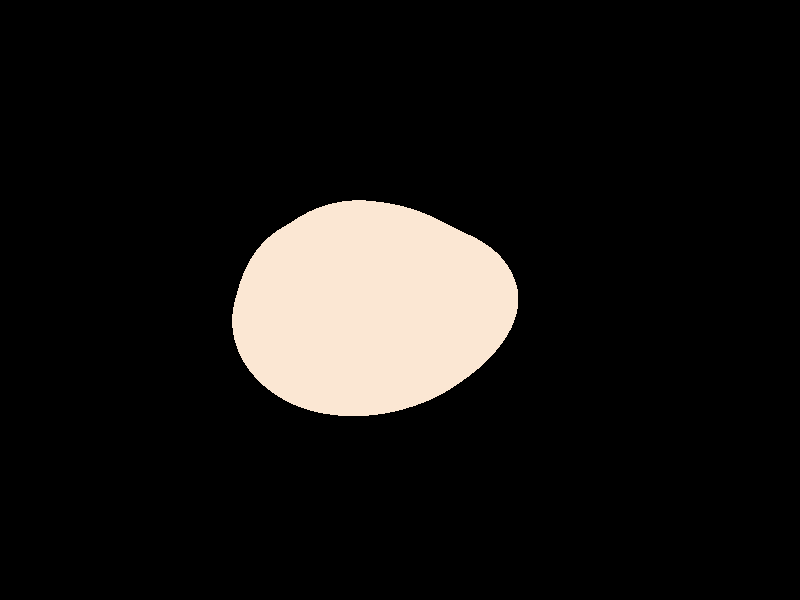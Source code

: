 // pass in a random seed (integer) to this file with +K

#include "colors.inc"

#declare RS = seed(clock);

#macro rnd() (rand(RS)) #end

#declare rsize = 1 + rnd();

camera
{
	up <0, 1, 0>
	right <1, 0, 0>
	location <0, 0, -4 / rsize>
	angle 30
	look_at <0, 0, 0>

	angle 55
//	aperture .12
//	blur_samples 10000
//	focal_point <.6387,.7,-.3193>
//	confidence .99
}

// same light sorce as ship.pov
light_source { <-500, 500, -700> White }


blob{
	sphere { <0.5 - rnd(), 0.5 - rnd(), 0.5 - rnd()>, .1 + rnd(), 1 }
	sphere { <0.5 - rnd(), 0.5 - rnd(), 0.5 - rnd()>, .1 + rnd(), 1 }
	sphere { <0.5 - rnd(), 0.5 - rnd(), 0.5 - rnd()>, .1 + rnd(), 1 }
	sphere { <0.5 - rnd(), 0.5 - rnd(), 0.5 - rnd()>, .1 + rnd(), 1 }
	sphere { <0.5 - rnd(), 0.5 - rnd(), 0.5 - rnd()>, .1 + rnd(), 1 }
	sphere { <0.5 - rnd(), 0.5 - rnd(), 0.5 - rnd()>, .1 + rnd(), 1 }
	sphere { <0.5 - rnd(), 0.5 - rnd(), 0.5 - rnd()>, .1 + rnd(), 1 }
	sphere { <0.5 - rnd(), 0.5 - rnd(), 0.5 - rnd()>, .1 + rnd(), 1 }
	sphere { <0.5 - rnd(), 0.5 - rnd(), 0.5 - rnd()>, .1 + rnd(), 1 }
	sphere { <0.5 - rnd(), 0.5 - rnd(), 0.5 - rnd()>, .1 + rnd(), 1 }
	sphere { <0.5 - rnd(), 0.5 - rnd(), 0.5 - rnd()>, .1 + rnd(), 1 }
	sphere { <0.5 - rnd(), 0.5 - rnd(), 0.5 - rnd()>, .1 + rnd(), 1 }
	sphere { <0.5 - rnd(), 0.5 - rnd(), 0.5 - rnd()>, .1 + rnd(), 1 }
	sphere { <0.5 - rnd(), 0.5 - rnd(), 0.5 - rnd()>, .1 + rnd(), 1 }
	sphere { <0.5 - rnd(), 0.5 - rnd(), 0.5 - rnd()>, .1 + rnd(), 1 }
	sphere { <0.5 - rnd(), 0.5 - rnd(), 0.5 - rnd()>, .1 + rnd(), 1 }
	sphere { <0.5 - rnd(), 0.5 - rnd(), 0.5 - rnd()>, .1 + rnd(), 1 }
	sphere { <0.5 - rnd(), 0.5 - rnd(), 0.5 - rnd()>, .1 + rnd(), 1 }
	sphere { <0.5 - rnd(), 0.5 - rnd(), 0.5 - rnd()>, .1 + rnd(), 1 }
	sphere { <0.5 - rnd(), 0.5 - rnd(), 0.5 - rnd()>, .1 + rnd(), 1 }
	sphere { <0.5 - rnd(), 0.5 - rnd(), 0.5 - rnd()>, .1 + rnd(), 1 }
	sphere { <0.5 - rnd(), 0.5 - rnd(), 0.5 - rnd()>, .1 + rnd(), 1 }
	sphere { <0.5 - rnd(), 0.5 - rnd(), 0.5 - rnd()>, .1 + rnd(), 1 }
	sphere { <0.5 - rnd(), 0.5 - rnd(), 0.5 - rnd()>, .1 + rnd(), 1 }
	sphere { <0.5 - rnd(), 0.5 - rnd(), 0.5 - rnd()>, .1 + rnd(), 1 }
	threshold 2
	texture{
		pigment{ color rgb <53 / 55, 44 / 55, 36 / 55>}
	}
	normal{ bumps 1 scale (0.16 / rsize) }

	finish {//phong .2
		ambient .1}
}
